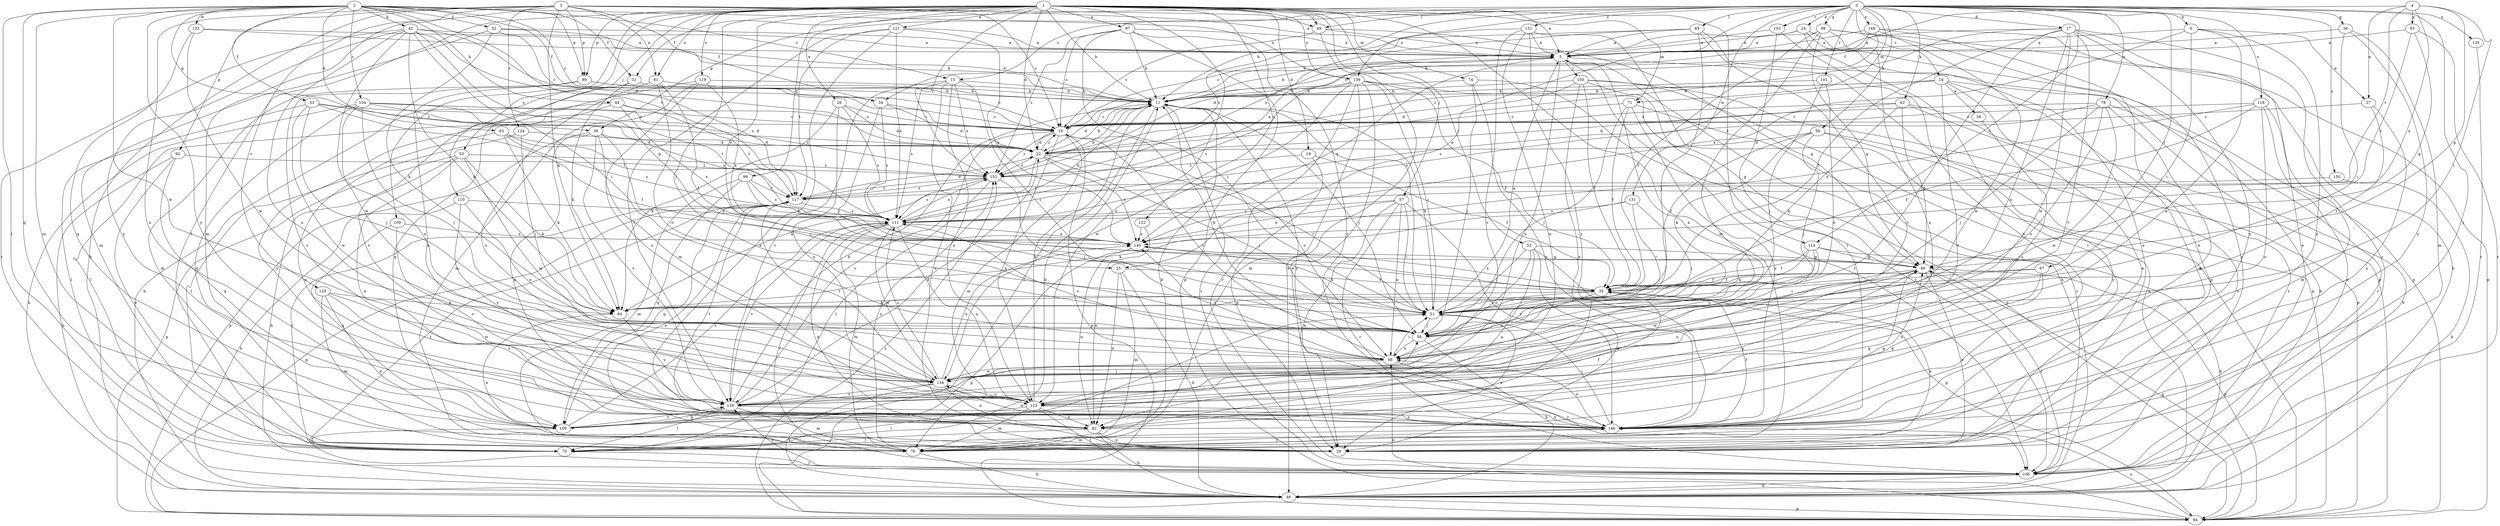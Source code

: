 strict digraph  {
0;
1;
2;
3;
4;
5;
6;
11;
14;
15;
16;
17;
19;
22;
24;
25;
26;
27;
28;
29;
31;
32;
33;
34;
35;
36;
39;
40;
42;
44;
46;
49;
51;
52;
53;
57;
58;
59;
62;
63;
64;
67;
69;
70;
71;
74;
76;
78;
81;
82;
87;
88;
89;
92;
93;
94;
98;
99;
100;
101;
102;
104;
105;
106;
109;
110;
111;
114;
117;
118;
119;
121;
122;
123;
124;
125;
128;
131;
133;
134;
135;
139;
140;
146;
149;
150;
151;
152;
0 -> 6  [label=b];
0 -> 11  [label=b];
0 -> 14  [label=c];
0 -> 15  [label=c];
0 -> 17  [label=d];
0 -> 24  [label=e];
0 -> 25  [label=e];
0 -> 31  [label=f];
0 -> 36  [label=g];
0 -> 39  [label=g];
0 -> 49  [label=i];
0 -> 59  [label=k];
0 -> 62  [label=k];
0 -> 67  [label=l];
0 -> 69  [label=l];
0 -> 71  [label=m];
0 -> 78  [label=n];
0 -> 98  [label=q];
0 -> 101  [label=r];
0 -> 102  [label=r];
0 -> 114  [label=t];
0 -> 118  [label=u];
0 -> 131  [label=w];
0 -> 135  [label=x];
0 -> 139  [label=x];
0 -> 146  [label=y];
0 -> 149  [label=z];
0 -> 150  [label=z];
0 -> 151  [label=z];
1 -> 5  [label=a];
1 -> 11  [label=b];
1 -> 19  [label=d];
1 -> 22  [label=d];
1 -> 25  [label=e];
1 -> 26  [label=e];
1 -> 49  [label=i];
1 -> 52  [label=j];
1 -> 53  [label=j];
1 -> 57  [label=j];
1 -> 58  [label=j];
1 -> 70  [label=l];
1 -> 71  [label=m];
1 -> 74  [label=m];
1 -> 76  [label=m];
1 -> 81  [label=n];
1 -> 87  [label=o];
1 -> 89  [label=p];
1 -> 99  [label=q];
1 -> 109  [label=s];
1 -> 110  [label=s];
1 -> 114  [label=t];
1 -> 119  [label=u];
1 -> 121  [label=u];
1 -> 122  [label=u];
1 -> 123  [label=u];
1 -> 139  [label=x];
1 -> 152  [label=z];
2 -> 15  [label=c];
2 -> 16  [label=c];
2 -> 31  [label=f];
2 -> 32  [label=f];
2 -> 33  [label=f];
2 -> 34  [label=f];
2 -> 39  [label=g];
2 -> 42  [label=h];
2 -> 44  [label=h];
2 -> 63  [label=k];
2 -> 70  [label=l];
2 -> 76  [label=m];
2 -> 89  [label=p];
2 -> 100  [label=q];
2 -> 104  [label=r];
2 -> 117  [label=t];
2 -> 133  [label=w];
2 -> 134  [label=w];
2 -> 139  [label=x];
2 -> 146  [label=y];
3 -> 5  [label=a];
3 -> 16  [label=c];
3 -> 34  [label=f];
3 -> 46  [label=h];
3 -> 49  [label=i];
3 -> 64  [label=k];
3 -> 76  [label=m];
3 -> 81  [label=n];
3 -> 82  [label=n];
3 -> 89  [label=p];
3 -> 92  [label=p];
3 -> 124  [label=v];
3 -> 125  [label=v];
4 -> 27  [label=e];
4 -> 34  [label=f];
4 -> 40  [label=g];
4 -> 51  [label=i];
4 -> 93  [label=p];
4 -> 117  [label=t];
4 -> 140  [label=x];
5 -> 11  [label=b];
5 -> 22  [label=d];
5 -> 46  [label=h];
5 -> 94  [label=p];
5 -> 105  [label=r];
5 -> 106  [label=r];
5 -> 123  [label=u];
5 -> 140  [label=x];
6 -> 5  [label=a];
6 -> 27  [label=e];
6 -> 51  [label=i];
6 -> 134  [label=w];
6 -> 140  [label=x];
6 -> 146  [label=y];
11 -> 16  [label=c];
11 -> 22  [label=d];
11 -> 51  [label=i];
11 -> 58  [label=j];
11 -> 70  [label=l];
11 -> 106  [label=r];
11 -> 146  [label=y];
14 -> 11  [label=b];
14 -> 16  [label=c];
14 -> 28  [label=e];
14 -> 29  [label=e];
14 -> 46  [label=h];
14 -> 76  [label=m];
14 -> 111  [label=s];
14 -> 128  [label=v];
15 -> 11  [label=b];
15 -> 29  [label=e];
15 -> 51  [label=i];
15 -> 111  [label=s];
15 -> 123  [label=u];
15 -> 128  [label=v];
15 -> 152  [label=z];
16 -> 22  [label=d];
16 -> 76  [label=m];
16 -> 88  [label=o];
16 -> 94  [label=p];
16 -> 123  [label=u];
16 -> 128  [label=v];
16 -> 152  [label=z];
17 -> 5  [label=a];
17 -> 22  [label=d];
17 -> 29  [label=e];
17 -> 35  [label=f];
17 -> 58  [label=j];
17 -> 88  [label=o];
17 -> 106  [label=r];
17 -> 128  [label=v];
17 -> 134  [label=w];
17 -> 146  [label=y];
19 -> 29  [label=e];
19 -> 35  [label=f];
19 -> 152  [label=z];
22 -> 11  [label=b];
22 -> 16  [label=c];
22 -> 51  [label=i];
22 -> 58  [label=j];
22 -> 64  [label=k];
22 -> 140  [label=x];
22 -> 152  [label=z];
24 -> 5  [label=a];
24 -> 11  [label=b];
24 -> 29  [label=e];
24 -> 70  [label=l];
24 -> 94  [label=p];
25 -> 35  [label=f];
25 -> 46  [label=h];
25 -> 76  [label=m];
25 -> 82  [label=n];
26 -> 16  [label=c];
26 -> 22  [label=d];
26 -> 64  [label=k];
26 -> 111  [label=s];
26 -> 123  [label=u];
27 -> 16  [label=c];
27 -> 51  [label=i];
27 -> 146  [label=y];
28 -> 123  [label=u];
31 -> 11  [label=b];
31 -> 46  [label=h];
31 -> 64  [label=k];
31 -> 128  [label=v];
32 -> 5  [label=a];
32 -> 11  [label=b];
32 -> 22  [label=d];
32 -> 64  [label=k];
32 -> 76  [label=m];
33 -> 16  [label=c];
33 -> 22  [label=d];
33 -> 35  [label=f];
33 -> 58  [label=j];
33 -> 70  [label=l];
33 -> 134  [label=w];
34 -> 16  [label=c];
34 -> 22  [label=d];
34 -> 51  [label=i];
34 -> 111  [label=s];
35 -> 29  [label=e];
35 -> 51  [label=i];
35 -> 64  [label=k];
35 -> 88  [label=o];
35 -> 140  [label=x];
36 -> 5  [label=a];
36 -> 51  [label=i];
36 -> 76  [label=m];
36 -> 146  [label=y];
39 -> 22  [label=d];
39 -> 58  [label=j];
39 -> 82  [label=n];
39 -> 94  [label=p];
39 -> 128  [label=v];
39 -> 134  [label=w];
40 -> 29  [label=e];
40 -> 35  [label=f];
40 -> 94  [label=p];
40 -> 106  [label=r];
40 -> 123  [label=u];
40 -> 134  [label=w];
42 -> 5  [label=a];
42 -> 16  [label=c];
42 -> 40  [label=g];
42 -> 51  [label=i];
42 -> 64  [label=k];
42 -> 106  [label=r];
42 -> 111  [label=s];
42 -> 123  [label=u];
42 -> 134  [label=w];
42 -> 146  [label=y];
44 -> 16  [label=c];
44 -> 70  [label=l];
44 -> 117  [label=t];
44 -> 140  [label=x];
44 -> 146  [label=y];
46 -> 94  [label=p];
49 -> 5  [label=a];
49 -> 16  [label=c];
49 -> 40  [label=g];
49 -> 46  [label=h];
51 -> 5  [label=a];
51 -> 11  [label=b];
51 -> 29  [label=e];
51 -> 58  [label=j];
51 -> 140  [label=x];
52 -> 29  [label=e];
52 -> 40  [label=g];
52 -> 51  [label=i];
52 -> 82  [label=n];
52 -> 88  [label=o];
52 -> 94  [label=p];
53 -> 46  [label=h];
53 -> 64  [label=k];
53 -> 82  [label=n];
53 -> 94  [label=p];
53 -> 134  [label=w];
53 -> 152  [label=z];
57 -> 29  [label=e];
57 -> 51  [label=i];
57 -> 88  [label=o];
57 -> 106  [label=r];
57 -> 111  [label=s];
57 -> 140  [label=x];
57 -> 146  [label=y];
58 -> 11  [label=b];
58 -> 46  [label=h];
58 -> 88  [label=o];
59 -> 22  [label=d];
59 -> 29  [label=e];
59 -> 35  [label=f];
59 -> 58  [label=j];
59 -> 64  [label=k];
59 -> 146  [label=y];
62 -> 16  [label=c];
62 -> 22  [label=d];
62 -> 40  [label=g];
62 -> 46  [label=h];
62 -> 64  [label=k];
62 -> 106  [label=r];
63 -> 22  [label=d];
63 -> 64  [label=k];
63 -> 82  [label=n];
63 -> 111  [label=s];
63 -> 117  [label=t];
64 -> 29  [label=e];
64 -> 128  [label=v];
67 -> 35  [label=f];
67 -> 51  [label=i];
67 -> 100  [label=q];
67 -> 123  [label=u];
69 -> 5  [label=a];
69 -> 16  [label=c];
69 -> 58  [label=j];
69 -> 94  [label=p];
69 -> 128  [label=v];
69 -> 152  [label=z];
70 -> 11  [label=b];
70 -> 106  [label=r];
71 -> 16  [label=c];
71 -> 35  [label=f];
71 -> 58  [label=j];
71 -> 106  [label=r];
71 -> 146  [label=y];
74 -> 11  [label=b];
74 -> 58  [label=j];
74 -> 94  [label=p];
74 -> 146  [label=y];
76 -> 11  [label=b];
76 -> 46  [label=h];
76 -> 146  [label=y];
76 -> 152  [label=z];
78 -> 16  [label=c];
78 -> 58  [label=j];
78 -> 88  [label=o];
78 -> 106  [label=r];
78 -> 111  [label=s];
78 -> 134  [label=w];
78 -> 146  [label=y];
81 -> 11  [label=b];
81 -> 35  [label=f];
81 -> 88  [label=o];
81 -> 123  [label=u];
82 -> 29  [label=e];
82 -> 40  [label=g];
82 -> 46  [label=h];
82 -> 70  [label=l];
87 -> 5  [label=a];
87 -> 11  [label=b];
87 -> 16  [label=c];
87 -> 51  [label=i];
87 -> 94  [label=p];
87 -> 146  [label=y];
87 -> 152  [label=z];
88 -> 16  [label=c];
88 -> 51  [label=i];
88 -> 106  [label=r];
88 -> 111  [label=s];
88 -> 134  [label=w];
88 -> 140  [label=x];
89 -> 11  [label=b];
89 -> 16  [label=c];
89 -> 76  [label=m];
89 -> 123  [label=u];
89 -> 128  [label=v];
92 -> 29  [label=e];
92 -> 46  [label=h];
92 -> 100  [label=q];
92 -> 152  [label=z];
93 -> 5  [label=a];
93 -> 40  [label=g];
93 -> 106  [label=r];
93 -> 111  [label=s];
94 -> 40  [label=g];
94 -> 88  [label=o];
94 -> 146  [label=y];
94 -> 152  [label=z];
98 -> 5  [label=a];
98 -> 35  [label=f];
98 -> 40  [label=g];
98 -> 58  [label=j];
98 -> 94  [label=p];
98 -> 106  [label=r];
98 -> 123  [label=u];
99 -> 76  [label=m];
99 -> 100  [label=q];
99 -> 111  [label=s];
99 -> 117  [label=t];
99 -> 140  [label=x];
100 -> 35  [label=f];
100 -> 40  [label=g];
100 -> 51  [label=i];
100 -> 70  [label=l];
100 -> 111  [label=s];
100 -> 128  [label=v];
101 -> 11  [label=b];
101 -> 58  [label=j];
101 -> 88  [label=o];
102 -> 5  [label=a];
102 -> 70  [label=l];
102 -> 82  [label=n];
104 -> 16  [label=c];
104 -> 46  [label=h];
104 -> 58  [label=j];
104 -> 88  [label=o];
104 -> 100  [label=q];
104 -> 111  [label=s];
104 -> 117  [label=t];
104 -> 152  [label=z];
105 -> 11  [label=b];
105 -> 22  [label=d];
105 -> 35  [label=f];
105 -> 46  [label=h];
105 -> 82  [label=n];
105 -> 94  [label=p];
105 -> 106  [label=r];
106 -> 46  [label=h];
106 -> 117  [label=t];
106 -> 128  [label=v];
109 -> 100  [label=q];
109 -> 128  [label=v];
109 -> 140  [label=x];
110 -> 46  [label=h];
110 -> 88  [label=o];
110 -> 111  [label=s];
110 -> 128  [label=v];
111 -> 11  [label=b];
111 -> 29  [label=e];
111 -> 76  [label=m];
111 -> 106  [label=r];
111 -> 123  [label=u];
111 -> 128  [label=v];
111 -> 134  [label=w];
111 -> 140  [label=x];
111 -> 152  [label=z];
114 -> 35  [label=f];
114 -> 40  [label=g];
114 -> 46  [label=h];
114 -> 51  [label=i];
114 -> 64  [label=k];
114 -> 88  [label=o];
117 -> 22  [label=d];
117 -> 29  [label=e];
117 -> 70  [label=l];
117 -> 94  [label=p];
117 -> 100  [label=q];
117 -> 111  [label=s];
117 -> 152  [label=z];
118 -> 16  [label=c];
118 -> 29  [label=e];
118 -> 35  [label=f];
118 -> 76  [label=m];
118 -> 123  [label=u];
118 -> 140  [label=x];
119 -> 11  [label=b];
119 -> 76  [label=m];
119 -> 100  [label=q];
119 -> 123  [label=u];
119 -> 140  [label=x];
121 -> 5  [label=a];
121 -> 29  [label=e];
121 -> 111  [label=s];
121 -> 117  [label=t];
121 -> 128  [label=v];
121 -> 140  [label=x];
122 -> 82  [label=n];
122 -> 140  [label=x];
123 -> 11  [label=b];
123 -> 70  [label=l];
123 -> 76  [label=m];
123 -> 82  [label=n];
123 -> 106  [label=r];
123 -> 146  [label=y];
124 -> 22  [label=d];
124 -> 58  [label=j];
124 -> 70  [label=l];
125 -> 29  [label=e];
125 -> 64  [label=k];
125 -> 76  [label=m];
125 -> 128  [label=v];
125 -> 134  [label=w];
128 -> 11  [label=b];
128 -> 22  [label=d];
128 -> 58  [label=j];
128 -> 70  [label=l];
128 -> 76  [label=m];
128 -> 100  [label=q];
128 -> 146  [label=y];
131 -> 51  [label=i];
131 -> 58  [label=j];
131 -> 64  [label=k];
131 -> 111  [label=s];
133 -> 5  [label=a];
133 -> 11  [label=b];
133 -> 100  [label=q];
133 -> 134  [label=w];
134 -> 5  [label=a];
134 -> 46  [label=h];
134 -> 82  [label=n];
134 -> 111  [label=s];
134 -> 117  [label=t];
134 -> 123  [label=u];
134 -> 128  [label=v];
134 -> 140  [label=x];
135 -> 106  [label=r];
139 -> 11  [label=b];
139 -> 29  [label=e];
139 -> 35  [label=f];
139 -> 40  [label=g];
139 -> 51  [label=i];
139 -> 76  [label=m];
139 -> 106  [label=r];
139 -> 111  [label=s];
139 -> 134  [label=w];
140 -> 40  [label=g];
140 -> 82  [label=n];
140 -> 94  [label=p];
146 -> 35  [label=f];
146 -> 40  [label=g];
146 -> 51  [label=i];
146 -> 76  [label=m];
146 -> 88  [label=o];
146 -> 117  [label=t];
146 -> 134  [label=w];
149 -> 5  [label=a];
149 -> 11  [label=b];
149 -> 16  [label=c];
149 -> 29  [label=e];
149 -> 46  [label=h];
149 -> 134  [label=w];
150 -> 46  [label=h];
150 -> 117  [label=t];
151 -> 5  [label=a];
151 -> 82  [label=n];
151 -> 94  [label=p];
151 -> 128  [label=v];
151 -> 146  [label=y];
151 -> 152  [label=z];
152 -> 5  [label=a];
152 -> 11  [label=b];
152 -> 58  [label=j];
152 -> 70  [label=l];
152 -> 111  [label=s];
152 -> 117  [label=t];
}
